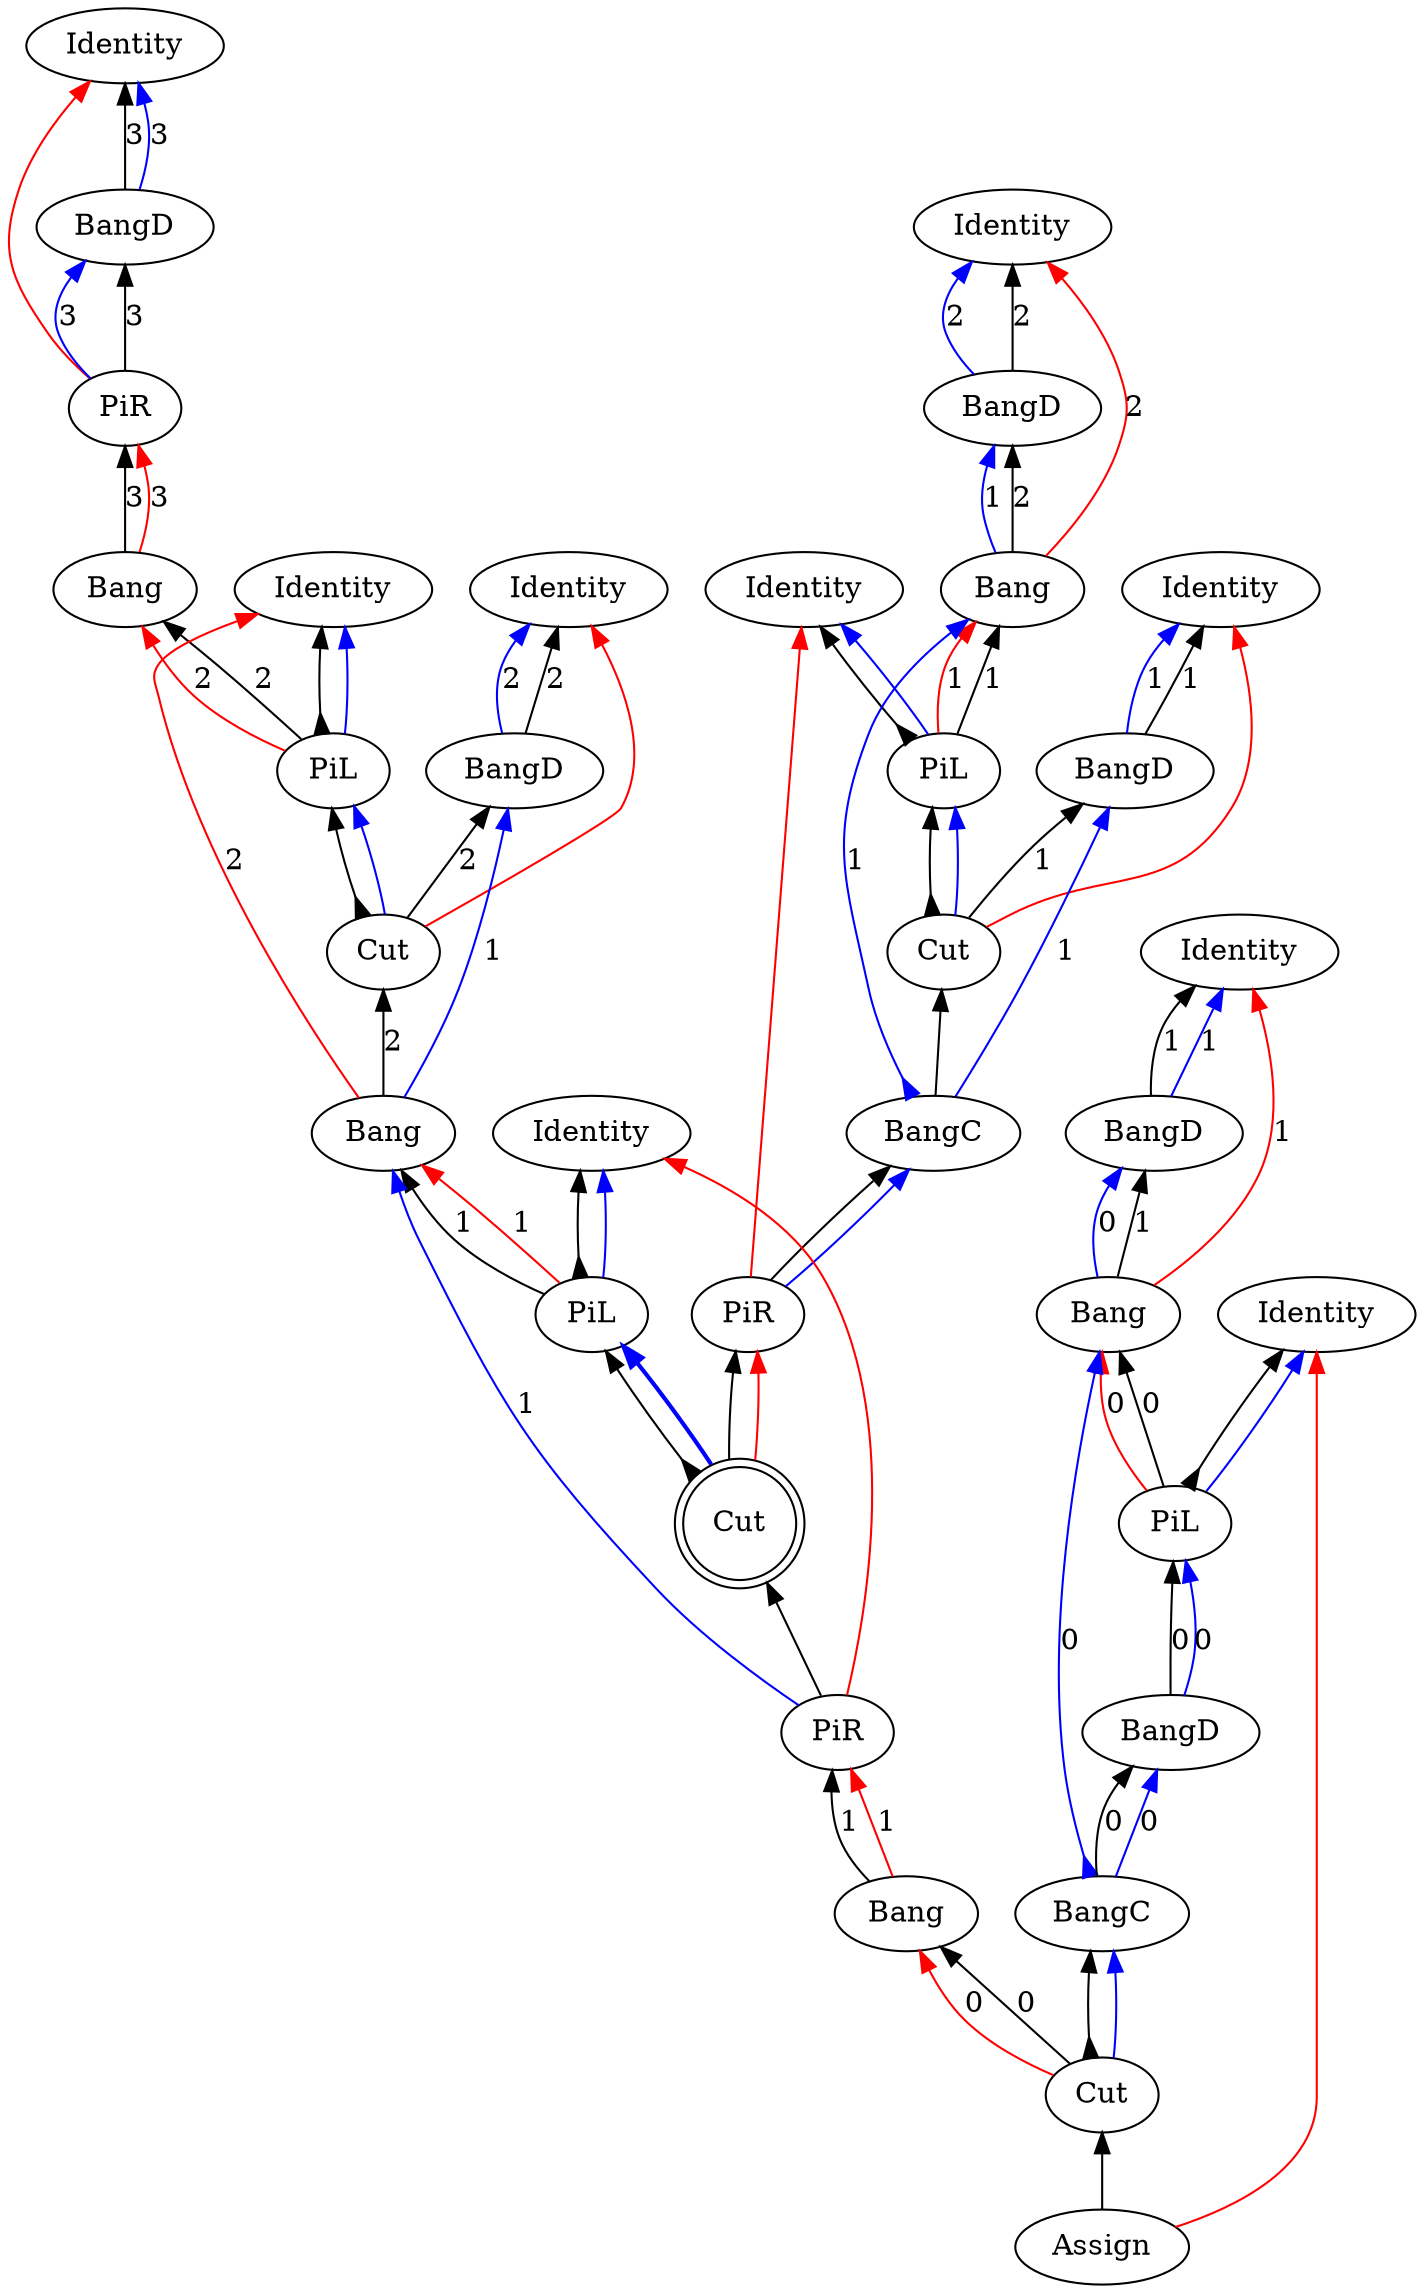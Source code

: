 digraph {
rankdir="BT"
"Identity0" [label="Identity"]
"BangD1" [label="BangD"]
"PiR2" [label="PiR"]
"Bang3" [label="Bang"]
"Identity4" [label="Identity"]
"PiL5" [label="PiL"]
"Identity6" [label="Identity"]
"BangD7" [label="BangD"]
"Cut8" [label="Cut"]
"Bang9" [label="Bang"]
"Identity10" [label="Identity"]
"PiL11" [label="PiL"]
"Identity12" [label="Identity"]
"BangD13" [label="BangD"]
"Bang14" [label="Bang"]
"Identity15" [label="Identity"]
"PiL16" [label="PiL"]
"Identity17" [label="Identity"]
"BangD18" [label="BangD"]
"Cut19" [label="Cut"]
"BangC20" [label="BangC"]
"PiR21" [label="PiR"]
"Cut22" [label="Cut",shape=doublecircle]
"PiR23" [label="PiR"]
"Bang24" [label="Bang"]
"Identity25" [label="Identity"]
"BangD26" [label="BangD"]
"Bang27" [label="Bang"]
"Identity28" [label="Identity"]
"PiL29" [label="PiL"]
"BangD30" [label="BangD"]
"BangC31" [label="BangC"]
"Assign32" [label="Assign"]
"Cut33" [label="Cut"]
"Bang27" -> "BangD26"[color=black,weight=5,tooltip="c_bseq24",label="1",arrowhead=normal,arrowtail=none,dir=both]
"Bang24" -> "PiR23"[color=black,weight=5,tooltip="c_bseq32",label="1",arrowhead=normal,arrowtail=none,dir=both]
"Bang14" -> "BangD13"[color=black,weight=5,tooltip="c_bseq58",label="2",arrowhead=normal,arrowtail=none,dir=both]
"Bang9" -> "Cut8"[color=black,weight=5,tooltip="c_bseq67",label="2",arrowhead=normal,arrowtail=none,dir=both]
"Bang3" -> "PiR2"[color=black,weight=5,tooltip="c_bseq79",label="3",arrowhead=normal,arrowtail=none,dir=both]
"Cut22" -> "PiL11"[color=black,weight=5,tooltip="c_lseq36",arrowhead=normal,arrowtail=inv,dir=both]
"Cut19" -> "PiL16"[color=black,weight=5,tooltip="c_lseq46",arrowhead=normal,arrowtail=inv,dir=both]
"Cut8" -> "PiL5"[color=black,weight=5,tooltip="c_lseq68",arrowhead=normal,arrowtail=inv,dir=both]
"Cut22" -> "PiR21"[color=black,weight=5,tooltip="c_rseq37",arrowhead=normal,arrowtail=none,dir=both]
"Cut19" -> "BangD18"[color=black,weight=5,tooltip="c_rseq47",label="1",arrowhead=normal,arrowtail=none,dir=both]
"Cut8" -> "BangD7"[color=black,weight=5,tooltip="c_rseq69",label="2",arrowhead=normal,arrowtail=none,dir=both]
"PiL29" -> "Bang27"[color=black,weight=5,tooltip="dseq20",label="0",arrowhead=normal,arrowtail=none,dir=both]
"Cut33" -> "Bang24"[color=black,weight=5,tooltip="dseq29",label="0",arrowhead=normal,arrowtail=none,dir=both]
"PiL16" -> "Bang14"[color=black,weight=5,tooltip="dseq54",label="1",arrowhead=normal,arrowtail=none,dir=both]
"PiL11" -> "Bang9"[color=black,weight=5,tooltip="dseq63",label="1",arrowhead=normal,arrowtail=none,dir=both]
"PiL5" -> "Bang3"[color=black,weight=5,tooltip="dseq76",label="2",arrowhead=normal,arrowtail=none,dir=both]
"PiR23" -> "Bang9"[color=blue,weight=2,tooltip="h34",label="1",arrowhead=normal,arrowtail=none,dir=both]
"Bang9" -> "BangD7"[color=blue,weight=2,tooltip="hf65",label="1",arrowhead=normal,arrowtail=none,dir=both]
"BangD7" -> "Identity6"[color=blue,weight=2,tooltip="hret73",label="2",arrowhead=normal,arrowtail=none,dir=both]
"BangD7" -> "Identity6"[color=black,weight=5,tooltip="hseq72",label="2",arrowhead=normal,arrowtail=none,dir=both]
"PiR2" -> "BangD1"[color=blue,weight=2,tooltip="i81",label="3",arrowhead=normal,arrowtail=none,dir=both]
"PiL29" -> "Identity28"[color=black,weight=5,tooltip="idseq21",arrowhead=normal,arrowtail=inv,dir=both]
"PiL16" -> "Identity15"[color=black,weight=5,tooltip="idseq55",arrowhead=normal,arrowtail=inv,dir=both]
"PiL11" -> "Identity10"[color=black,weight=5,tooltip="idseq64",arrowhead=normal,arrowtail=inv,dir=both]
"PiL5" -> "Identity4"[color=black,weight=5,tooltip="idseq77",arrowhead=normal,arrowtail=inv,dir=both]
"BangD1" -> "Identity0"[color=blue,weight=2,tooltip="iret84",label="3",arrowhead=normal,arrowtail=none,dir=both]
"BangD1" -> "Identity0"[color=black,weight=5,tooltip="iseq83",label="3",arrowhead=normal,arrowtail=none,dir=both]
"PiL29" -> "Identity28"[color=blue,weight=2,tooltip="lret19",arrowhead=normal,arrowtail=none,dir=both]
"PiL16" -> "Identity15"[color=blue,weight=2,tooltip="lret53",arrowhead=normal,arrowtail=none,dir=both]
"PiL11" -> "Identity10"[color=blue,weight=2,tooltip="lret62",arrowhead=normal,arrowtail=none,dir=both]
"PiL5" -> "Identity4"[color=blue,weight=2,tooltip="lret75",arrowhead=normal,arrowtail=none,dir=both]
"BangD30" -> "PiL29"[color=blue,weight=2,tooltip="lval14",label="0",arrowhead=normal,arrowtail=none,dir=both]
"Cut22" -> "PiL11"[color=blue,weight=2,tooltip="lval38",arrowhead=normal,arrowtail=none,penwidth=2,dir=both]
"Cut19" -> "PiL16"[color=blue,weight=2,tooltip="lval48",arrowhead=normal,arrowtail=none,dir=both]
"Cut8" -> "PiL5"[color=blue,weight=2,tooltip="lval70",arrowhead=normal,arrowtail=none,dir=both]
"PiL29" -> "Bang27"[color=red,weight=2,tooltip="newrret18",label="0",arrowhead=normal,arrowtail=none,dir=both]
"Cut33" -> "Bang24"[color=red,weight=2,tooltip="newrret27",label="0",arrowhead=normal,arrowtail=none,dir=both]
"PiL16" -> "Bang14"[color=red,weight=2,tooltip="newrret52",label="1",arrowhead=normal,arrowtail=none,dir=both]
"PiL11" -> "Bang9"[color=red,weight=2,tooltip="newrret61",label="1",arrowhead=normal,arrowtail=none,dir=both]
"PiL5" -> "Bang3"[color=red,weight=2,tooltip="newrret74",label="2",arrowhead=normal,arrowtail=none,dir=both]
"Bang27" -> "Identity25"[color=red,weight=2,tooltip="newrretf23",label="1",arrowhead=normal,arrowtail=none,dir=both]
"Bang24" -> "PiR23"[color=red,weight=2,tooltip="newrretf31",label="1",arrowhead=normal,arrowtail=none,dir=both]
"Bang14" -> "Identity12"[color=red,weight=2,tooltip="newrretf57",label="2",arrowhead=normal,arrowtail=none,dir=both]
"Bang9" -> "Identity4"[color=red,weight=2,tooltip="newrretf66",label="2",arrowhead=normal,arrowtail=none,dir=both]
"Bang3" -> "PiR2"[color=red,weight=2,tooltip="newrretf78",label="3",arrowhead=normal,arrowtail=none,dir=both]
"PiR23" -> "Identity10"[color=red,weight=2,tooltip="ret35",arrowhead=normal,arrowtail=none,dir=both]
"PiR21" -> "Identity15"[color=red,weight=2,tooltip="ret42",arrowhead=normal,arrowtail=none,dir=both]
"Assign32" -> "Identity28"[color=red,weight=2,tooltip="ret8",arrowhead=normal,arrowtail=none,dir=both]
"PiR2" -> "Identity0"[color=red,weight=2,tooltip="ret82",arrowhead=normal,arrowtail=none,dir=both]
"Assign32" -> "Cut33"[color=black,weight=5,tooltip="retseq0",arrowhead=normal,arrowtail=none,dir=both]
"Cut22" -> "PiR21"[color=red,weight=2,tooltip="rval39",arrowhead=normal,arrowtail=none,dir=both]
"Cut19" -> "Identity17"[color=red,weight=2,tooltip="rval49",arrowhead=normal,arrowtail=none,dir=both]
"Cut8" -> "Identity6"[color=red,weight=2,tooltip="rval71",arrowhead=normal,arrowtail=none,dir=both]
"BangC31" -> "BangD30"[color=black,weight=5,tooltip="seq11",label="0",arrowhead=normal,arrowtail=none,dir=both]
"PiR23" -> "Cut22"[color=black,weight=5,tooltip="seq33",arrowhead=normal,arrowtail=none,dir=both]
"PiR21" -> "BangC20"[color=black,weight=5,tooltip="seq40",arrowhead=normal,arrowtail=none,dir=both]
"BangC20" -> "Cut19"[color=black,weight=5,tooltip="seq45",arrowhead=normal,arrowtail=none,dir=both]
"Cut33" -> "BangC31"[color=black,weight=5,tooltip="seq6",arrowhead=normal,arrowtail=inv,dir=both]
"PiR2" -> "BangD1"[color=black,weight=5,tooltip="seq80",label="3",arrowhead=normal,arrowtail=none,dir=both]
"Cut33" -> "BangC31"[color=blue,weight=2,tooltip="x7",arrowhead=normal,arrowtail=none,dir=both]
"BangC31" -> "BangD30"[color=blue,weight=2,tooltip="xA9",label="0",arrowhead=normal,arrowtail=none,dir=both]
"BangC31" -> "Bang27"[color=blue,weight=2,tooltip="xB10",label="0",arrowhead=normal,arrowtail=inv,dir=both]
"Bang27" -> "BangD26"[color=blue,weight=2,tooltip="xBf22",label="0",arrowhead=normal,arrowtail=none,dir=both]
"BangD26" -> "Identity25"[color=blue,weight=2,tooltip="xret26",label="1",arrowhead=normal,arrowtail=none,dir=both]
"BangD30" -> "PiL29"[color=black,weight=5,tooltip="xseq16",label="0",arrowhead=normal,arrowtail=none,dir=both]
"BangD26" -> "Identity25"[color=black,weight=5,tooltip="xseq25",label="1",arrowhead=normal,arrowtail=none,dir=both]
"PiR21" -> "BangC20"[color=blue,weight=2,tooltip="y41",arrowhead=normal,arrowtail=none,dir=both]
"BangC20" -> "BangD18"[color=blue,weight=2,tooltip="yA43",label="1",arrowhead=normal,arrowtail=none,dir=both]
"BangC20" -> "Bang14"[color=blue,weight=2,tooltip="yB44",label="1",arrowhead=normal,arrowtail=inv,dir=both]
"Bang14" -> "BangD13"[color=blue,weight=2,tooltip="yBf56",label="1",arrowhead=normal,arrowtail=none,dir=both]
"BangD18" -> "Identity17"[color=blue,weight=2,tooltip="yret51",label="1",arrowhead=normal,arrowtail=none,dir=both]
"BangD13" -> "Identity12"[color=blue,weight=2,tooltip="yret60",label="2",arrowhead=normal,arrowtail=none,dir=both]
"BangD18" -> "Identity17"[color=black,weight=5,tooltip="yseq50",label="1",arrowhead=normal,arrowtail=none,dir=both]
"BangD13" -> "Identity12"[color=black,weight=5,tooltip="yseq59",label="2",arrowhead=normal,arrowtail=none,dir=both]
}
